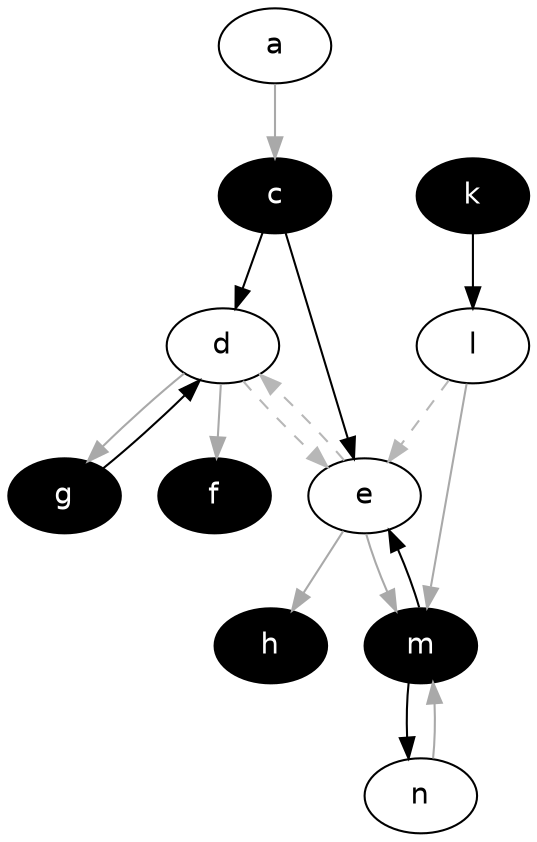 digraph G {
  node [shape=oval style=filled fontname=Helvetica fontsize=14]
  node [fillcolor="#ffffff" fontcolor="#000000"] a l d e n;
  node [fillcolor="#000000" fontcolor="#ffffff"] c k m f g h;
  node [fillcolor="white" fontcolor="black"];
  edge [dir=forward, color="#A9A9A9", style="solid"]
        "a" -> "c"
        "l" -> "m"
        "e" -> "m"
        "d" -> "f"
        "d" -> "g"
        "e" -> "h"
        "n" -> "m"
  edge [dir=forward, color="#000000", style="solid"]
        "k" -> "l"
        "c" -> "d"
        "c" -> "e"
        "m" -> "e"
        "g" -> "d"
        "m" -> "n"
  edge [dir=forward, color="#b7b7b7", style="dashed"]
        "l" -> "e"
        "d" -> "e"
        "e" -> "d"
}
